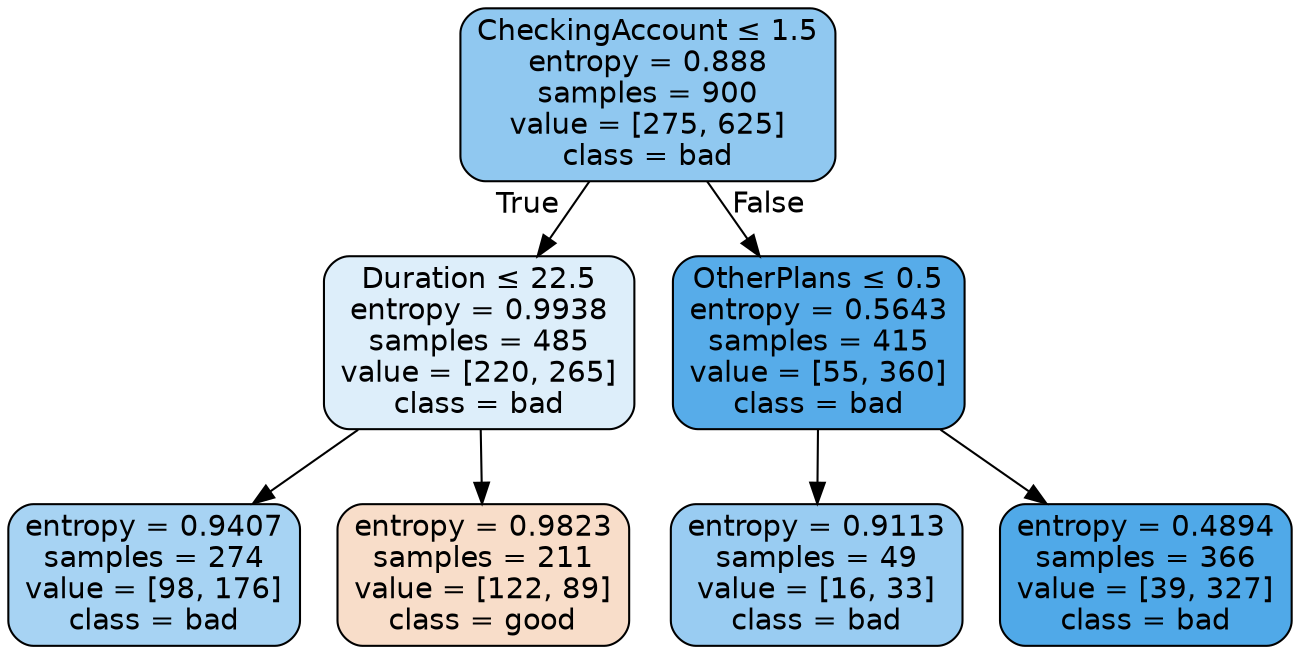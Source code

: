 digraph Tree {
node [shape=box, style="filled, rounded", color="black", fontname=helvetica] ;
edge [fontname=helvetica] ;
0 [label=<CheckingAccount &le; 1.5<br/>entropy = 0.888<br/>samples = 900<br/>value = [275, 625]<br/>class = bad>, fillcolor="#399de58f"] ;
1 [label=<Duration &le; 22.5<br/>entropy = 0.9938<br/>samples = 485<br/>value = [220, 265]<br/>class = bad>, fillcolor="#399de52b"] ;
0 -> 1 [labeldistance=2.5, labelangle=45, headlabel="True"] ;
2 [label=<entropy = 0.9407<br/>samples = 274<br/>value = [98, 176]<br/>class = bad>, fillcolor="#399de571"] ;
1 -> 2 ;
3 [label=<entropy = 0.9823<br/>samples = 211<br/>value = [122, 89]<br/>class = good>, fillcolor="#e5813945"] ;
1 -> 3 ;
4 [label=<OtherPlans &le; 0.5<br/>entropy = 0.5643<br/>samples = 415<br/>value = [55, 360]<br/>class = bad>, fillcolor="#399de5d8"] ;
0 -> 4 [labeldistance=2.5, labelangle=-45, headlabel="False"] ;
5 [label=<entropy = 0.9113<br/>samples = 49<br/>value = [16, 33]<br/>class = bad>, fillcolor="#399de583"] ;
4 -> 5 ;
6 [label=<entropy = 0.4894<br/>samples = 366<br/>value = [39, 327]<br/>class = bad>, fillcolor="#399de5e1"] ;
4 -> 6 ;
}